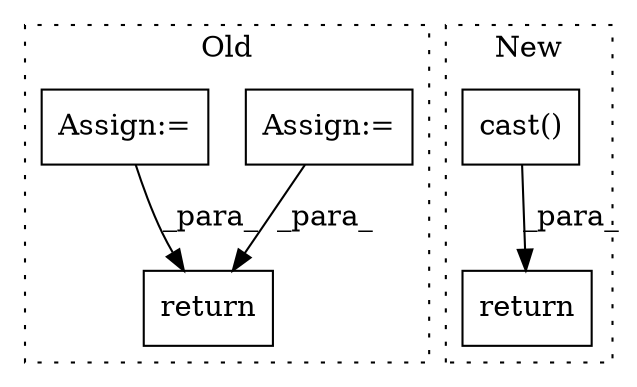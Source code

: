 digraph G {
subgraph cluster0 {
1 [label="return" a="93" s="3901" l="7" shape="box"];
4 [label="Assign:=" a="68" s="3674" l="3" shape="box"];
5 [label="Assign:=" a="68" s="3583" l="3" shape="box"];
label = "Old";
style="dotted";
}
subgraph cluster1 {
2 [label="cast()" a="75" s="21548,21631" l="7,1" shape="box"];
3 [label="return" a="93" s="21637" l="7" shape="box"];
label = "New";
style="dotted";
}
2 -> 3 [label="_para_"];
4 -> 1 [label="_para_"];
5 -> 1 [label="_para_"];
}